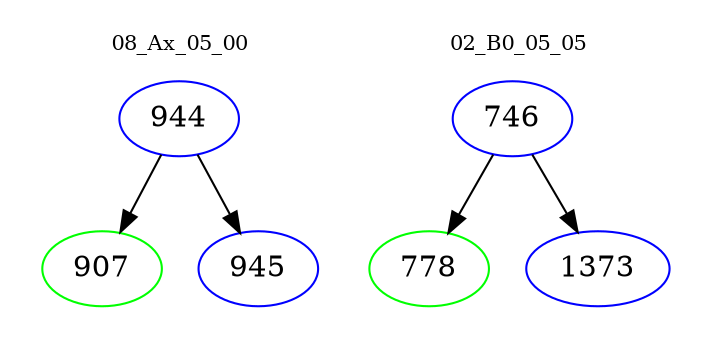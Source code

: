 digraph{
subgraph cluster_0 {
color = white
label = "08_Ax_05_00";
fontsize=10;
T0_944 [label="944", color="blue"]
T0_944 -> T0_907 [color="black"]
T0_907 [label="907", color="green"]
T0_944 -> T0_945 [color="black"]
T0_945 [label="945", color="blue"]
}
subgraph cluster_1 {
color = white
label = "02_B0_05_05";
fontsize=10;
T1_746 [label="746", color="blue"]
T1_746 -> T1_778 [color="black"]
T1_778 [label="778", color="green"]
T1_746 -> T1_1373 [color="black"]
T1_1373 [label="1373", color="blue"]
}
}
